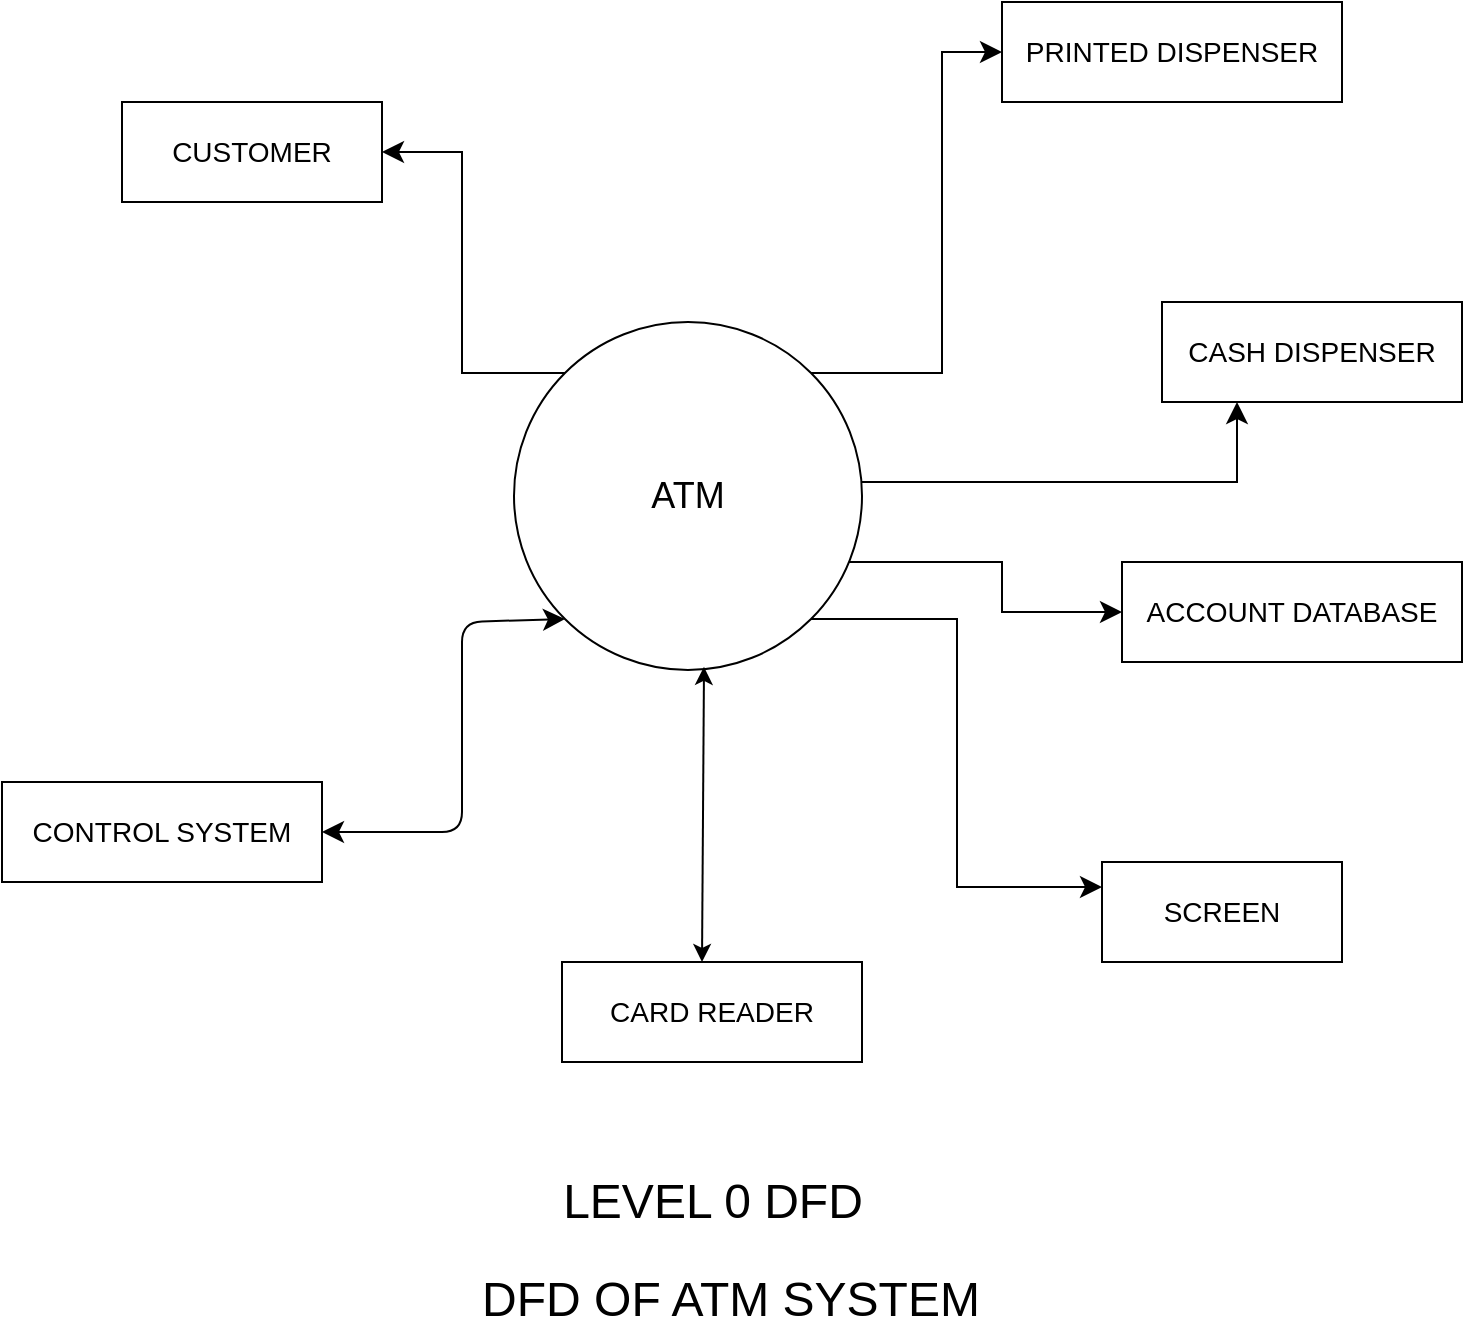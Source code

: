 <mxfile>
    <diagram id="FnsnMWgNHiVKinYTAL3e" name="Page-1">
        <mxGraphModel dx="736" dy="647" grid="1" gridSize="10" guides="1" tooltips="1" connect="1" arrows="1" fold="1" page="1" pageScale="1" pageWidth="827" pageHeight="1169" background="#ffffff" math="0" shadow="0">
            <root>
                <mxCell id="0"/>
                <mxCell id="1" parent="0"/>
                <mxCell id="2" value="&lt;font color=&quot;#000000&quot; style=&quot;font-size: 18px;&quot;&gt;ATM&lt;/font&gt;" style="ellipse;whiteSpace=wrap;html=1;aspect=fixed;strokeColor=#000000;fillColor=#FFFFFF;" parent="1" vertex="1">
                    <mxGeometry x="306" y="210" width="174" height="174" as="geometry"/>
                </mxCell>
                <mxCell id="3" value="&lt;div style=&quot;text-align: justify;&quot;&gt;&lt;span style=&quot;font-size: 14px; color: rgb(0, 0, 0); background-color: initial;&quot;&gt;PRINTED DISPENSER&lt;/span&gt;&lt;/div&gt;" style="rounded=0;whiteSpace=wrap;html=1;fillColor=#FFFFFF;strokeColor=#000000;" parent="1" vertex="1">
                    <mxGeometry x="550" y="50" width="170" height="50" as="geometry"/>
                </mxCell>
                <mxCell id="4" value="&lt;div style=&quot;text-align: justify;&quot;&gt;&lt;span style=&quot;font-size: 14px; background-color: initial;&quot;&gt;&lt;font color=&quot;#000000&quot;&gt;CASH DISPENSER&lt;/font&gt;&lt;/span&gt;&lt;/div&gt;" style="rounded=0;whiteSpace=wrap;html=1;strokeColor=#000000;fillColor=#FFFFFF;" parent="1" vertex="1">
                    <mxGeometry x="630" y="200" width="150" height="50" as="geometry"/>
                </mxCell>
                <mxCell id="5" value="&lt;div style=&quot;text-align: justify;&quot;&gt;&lt;span style=&quot;font-size: 14px; background-color: initial;&quot;&gt;&lt;font color=&quot;#000000&quot;&gt;CUSTOMER&lt;/font&gt;&lt;/span&gt;&lt;/div&gt;" style="rounded=0;whiteSpace=wrap;html=1;fillColor=#FFFFFF;strokeColor=#000000;" parent="1" vertex="1">
                    <mxGeometry x="110" y="100" width="130" height="50" as="geometry"/>
                </mxCell>
                <mxCell id="6" value="&lt;div style=&quot;text-align: justify;&quot;&gt;&lt;span style=&quot;font-size: 14px; background-color: initial;&quot;&gt;&lt;font color=&quot;#000000&quot;&gt;ACCOUNT DATABASE&lt;/font&gt;&lt;/span&gt;&lt;/div&gt;" style="rounded=0;whiteSpace=wrap;html=1;fillColor=#FFFFFF;strokeColor=#000000;" parent="1" vertex="1">
                    <mxGeometry x="610" y="330" width="170" height="50" as="geometry"/>
                </mxCell>
                <mxCell id="7" value="&lt;div style=&quot;text-align: justify;&quot;&gt;&lt;span style=&quot;font-size: 14px; background-color: initial;&quot;&gt;&lt;font color=&quot;#000000&quot;&gt;CONTROL SYSTEM&lt;/font&gt;&lt;/span&gt;&lt;/div&gt;" style="rounded=0;whiteSpace=wrap;html=1;fillColor=#FFFFFF;strokeColor=#000000;" parent="1" vertex="1">
                    <mxGeometry x="50" y="440" width="160" height="50" as="geometry"/>
                </mxCell>
                <mxCell id="8" value="&lt;div style=&quot;text-align: justify;&quot;&gt;&lt;span style=&quot;font-size: 14px; background-color: initial;&quot;&gt;&lt;font color=&quot;#000000&quot;&gt;CARD READER&lt;/font&gt;&lt;/span&gt;&lt;/div&gt;" style="rounded=0;whiteSpace=wrap;html=1;fillColor=#FFFFFF;strokeColor=#000000;" parent="1" vertex="1">
                    <mxGeometry x="330" y="530" width="150" height="50" as="geometry"/>
                </mxCell>
                <mxCell id="9" value="&lt;div style=&quot;text-align: justify;&quot;&gt;&lt;span style=&quot;font-size: 14px; background-color: initial;&quot;&gt;&lt;font color=&quot;#000000&quot;&gt;SCREEN&lt;/font&gt;&lt;/span&gt;&lt;/div&gt;" style="rounded=0;whiteSpace=wrap;html=1;fillColor=#FFFFFF;strokeColor=#000000;" parent="1" vertex="1">
                    <mxGeometry x="600" y="480" width="120" height="50" as="geometry"/>
                </mxCell>
                <mxCell id="16" value="" style="edgeStyle=elbowEdgeStyle;elbow=vertical;endArrow=classic;html=1;curved=0;rounded=0;endSize=8;startSize=8;entryX=0.25;entryY=1;entryDx=0;entryDy=0;strokeColor=#000000;" parent="1" source="2" target="4" edge="1">
                    <mxGeometry width="50" height="50" relative="1" as="geometry">
                        <mxPoint x="530" y="360" as="sourcePoint"/>
                        <mxPoint x="600" y="220" as="targetPoint"/>
                        <Array as="points">
                            <mxPoint x="610" y="290"/>
                        </Array>
                    </mxGeometry>
                </mxCell>
                <mxCell id="17" value="" style="edgeStyle=elbowEdgeStyle;elbow=horizontal;endArrow=classic;html=1;curved=0;rounded=0;endSize=8;startSize=8;entryX=0;entryY=0.25;entryDx=0;entryDy=0;exitX=1;exitY=1;exitDx=0;exitDy=0;strokeColor=#000000;" parent="1" source="2" target="9" edge="1">
                    <mxGeometry width="50" height="50" relative="1" as="geometry">
                        <mxPoint x="460" y="370" as="sourcePoint"/>
                        <mxPoint x="580" y="310" as="targetPoint"/>
                    </mxGeometry>
                </mxCell>
                <mxCell id="18" value="" style="edgeStyle=elbowEdgeStyle;elbow=horizontal;endArrow=classic;html=1;curved=0;rounded=0;endSize=8;startSize=8;entryX=0;entryY=0.5;entryDx=0;entryDy=0;strokeColor=#000000;" parent="1" source="2" target="6" edge="1">
                    <mxGeometry width="50" height="50" relative="1" as="geometry">
                        <mxPoint x="477" y="309" as="sourcePoint"/>
                        <mxPoint x="600" y="360" as="targetPoint"/>
                        <Array as="points">
                            <mxPoint x="550" y="330"/>
                        </Array>
                    </mxGeometry>
                </mxCell>
                <mxCell id="20" value="" style="edgeStyle=elbowEdgeStyle;elbow=horizontal;endArrow=classic;html=1;curved=0;rounded=0;endSize=8;startSize=8;entryX=1;entryY=0.5;entryDx=0;entryDy=0;exitX=0;exitY=0;exitDx=0;exitDy=0;strokeColor=#000000;" parent="1" source="2" target="5" edge="1">
                    <mxGeometry width="50" height="50" relative="1" as="geometry">
                        <mxPoint x="260" y="260" as="sourcePoint"/>
                        <mxPoint x="368" y="120" as="targetPoint"/>
                        <Array as="points">
                            <mxPoint x="280" y="200"/>
                        </Array>
                    </mxGeometry>
                </mxCell>
                <mxCell id="21" value="" style="edgeStyle=elbowEdgeStyle;elbow=horizontal;endArrow=classic;html=1;curved=0;rounded=0;endSize=8;startSize=8;exitX=1;exitY=0;exitDx=0;exitDy=0;entryX=0;entryY=0.5;entryDx=0;entryDy=0;strokeColor=#000000;" parent="1" source="2" target="3" edge="1">
                    <mxGeometry width="50" height="50" relative="1" as="geometry">
                        <mxPoint x="530" y="360" as="sourcePoint"/>
                        <mxPoint x="530" y="160" as="targetPoint"/>
                        <Array as="points">
                            <mxPoint x="520" y="240"/>
                            <mxPoint x="510" y="190"/>
                        </Array>
                    </mxGeometry>
                </mxCell>
                <mxCell id="27" value="" style="edgeStyle=none;orthogonalLoop=1;jettySize=auto;html=1;endArrow=classic;startArrow=classic;endSize=8;startSize=8;exitX=1;exitY=0.5;exitDx=0;exitDy=0;entryX=0;entryY=1;entryDx=0;entryDy=0;strokeColor=#000000;" parent="1" source="7" target="2" edge="1">
                    <mxGeometry width="100" relative="1" as="geometry">
                        <mxPoint x="240" y="430" as="sourcePoint"/>
                        <mxPoint x="300" y="370" as="targetPoint"/>
                        <Array as="points">
                            <mxPoint x="280" y="465"/>
                            <mxPoint x="280" y="360"/>
                        </Array>
                    </mxGeometry>
                </mxCell>
                <mxCell id="32" value="" style="endArrow=classic;startArrow=classic;html=1;fontSize=14;entryX=0.546;entryY=0.991;entryDx=0;entryDy=0;entryPerimeter=0;strokeColor=#000000;" parent="1" target="2" edge="1">
                    <mxGeometry width="50" height="50" relative="1" as="geometry">
                        <mxPoint x="400" y="530" as="sourcePoint"/>
                        <mxPoint x="400" y="390" as="targetPoint"/>
                    </mxGeometry>
                </mxCell>
                <mxCell id="33" value="&lt;font style=&quot;font-size: 24px;&quot;&gt;LEVEL 0 DFD&lt;/font&gt;" style="text;html=1;align=center;verticalAlign=middle;resizable=0;points=[];autosize=1;strokeColor=none;fillColor=none;fontSize=14;fontColor=#000000;" parent="1" vertex="1">
                    <mxGeometry x="321" y="629" width="168" height="41" as="geometry"/>
                </mxCell>
                <mxCell id="37" value="&lt;font color=&quot;#000000&quot;&gt;DFD OF ATM SYSTEM&lt;/font&gt;" style="text;html=1;align=center;verticalAlign=middle;resizable=0;points=[];autosize=1;strokeColor=none;fillColor=none;fontSize=24;" parent="1" vertex="1">
                    <mxGeometry x="280" y="678" width="267" height="41" as="geometry"/>
                </mxCell>
            </root>
        </mxGraphModel>
    </diagram>
</mxfile>